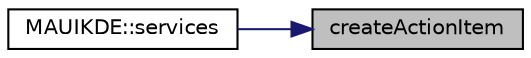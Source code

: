 digraph "createActionItem"
{
 // INTERACTIVE_SVG=YES
 // LATEX_PDF_SIZE
  edge [fontname="Helvetica",fontsize="10",labelfontname="Helvetica",labelfontsize="10"];
  node [fontname="Helvetica",fontsize="10",shape=record];
  rankdir="RL";
  Node1 [label="createActionItem",height=0.2,width=0.4,color="black", fillcolor="grey75", style="filled", fontcolor="black",tooltip=" "];
  Node1 -> Node2 [dir="back",color="midnightblue",fontsize="10",style="solid",fontname="Helvetica"];
  Node2 [label="MAUIKDE::services",height=0.2,width=0.4,color="black", fillcolor="white", style="filled",URL="$class_m_a_u_i_k_d_e.html#afaa1c3d6df4cd35728f489042e93319f",tooltip=" "];
}
